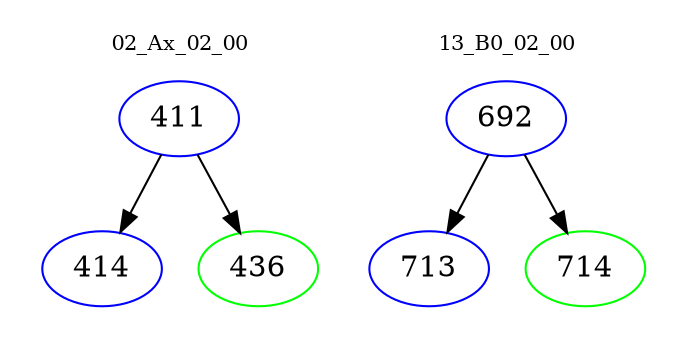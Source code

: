 digraph{
subgraph cluster_0 {
color = white
label = "02_Ax_02_00";
fontsize=10;
T0_411 [label="411", color="blue"]
T0_411 -> T0_414 [color="black"]
T0_414 [label="414", color="blue"]
T0_411 -> T0_436 [color="black"]
T0_436 [label="436", color="green"]
}
subgraph cluster_1 {
color = white
label = "13_B0_02_00";
fontsize=10;
T1_692 [label="692", color="blue"]
T1_692 -> T1_713 [color="black"]
T1_713 [label="713", color="blue"]
T1_692 -> T1_714 [color="black"]
T1_714 [label="714", color="green"]
}
}
